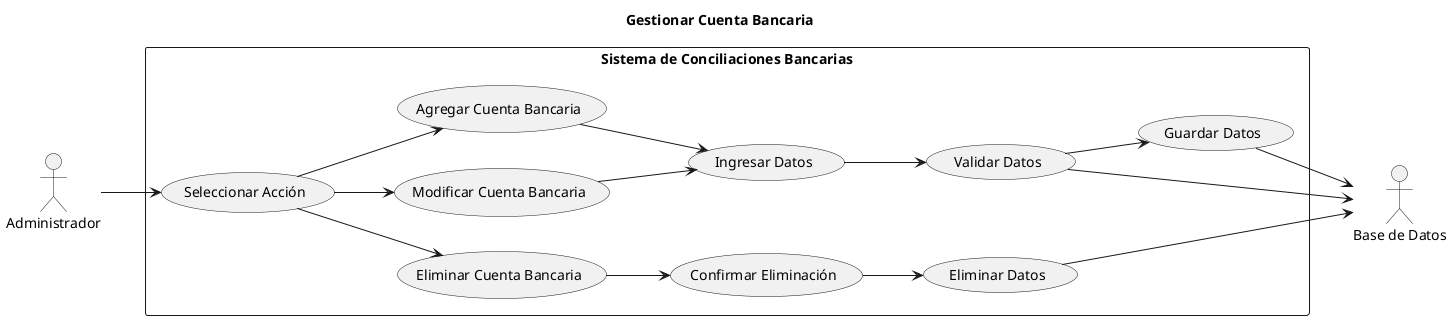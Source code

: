 @startuml GestionarCuentaBancaria
title Gestionar Cuenta Bancaria
left to right direction

actor Administrador as admin
actor "Base de Datos" as db

rectangle "Sistema de Conciliaciones Bancarias" {
    admin --> (Seleccionar Acción)

    (Seleccionar Acción) --> (Agregar Cuenta Bancaria)
    (Seleccionar Acción) --> (Modificar Cuenta Bancaria)
    (Seleccionar Acción) --> (Eliminar Cuenta Bancaria)

    (Agregar Cuenta Bancaria) --> (Ingresar Datos)
    (Modificar Cuenta Bancaria) --> (Ingresar Datos)
    (Eliminar Cuenta Bancaria) --> (Confirmar Eliminación)

    (Ingresar Datos) --> (Validar Datos)
    (Validar Datos) --> (Guardar Datos)
    (Validar Datos) --> db
    (Guardar Datos) --> db

    (Confirmar Eliminación) --> (Eliminar Datos)
    (Eliminar Datos) --> db
}

@enduml